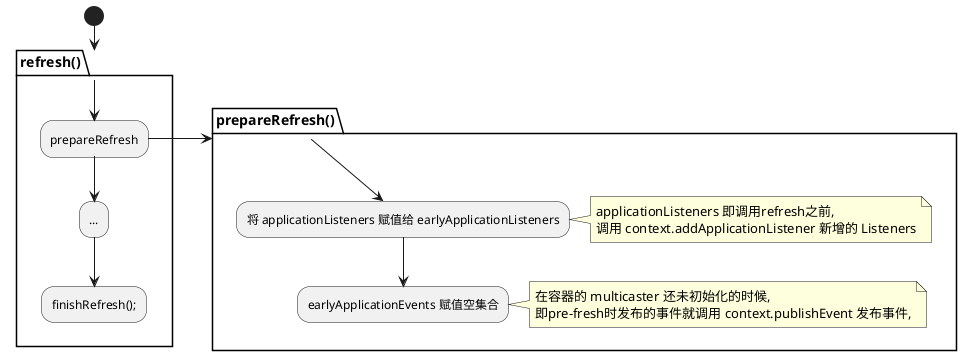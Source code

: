 @startuml

(*) --> refresh()
partition refresh() {
    -d-> prepareRefresh
    -d-> "..."
    -d-> finishRefresh();
}


prepareRefresh -r-> prepareRefresh()



partition prepareRefresh() {
        --> "将 applicationListeners 赋值给 earlyApplicationListeners"
        note right
        applicationListeners 即调用refresh之前,
        调用 context.addApplicationListener 新增的 Listeners
        end note
        --> "earlyApplicationEvents 赋值空集合"
        note right
        在容器的 multicaster 还未初始化的时候,
        即pre-fresh时发布的事件就调用 context.publishEvent 发布事件,
        end note
}




@enduml

